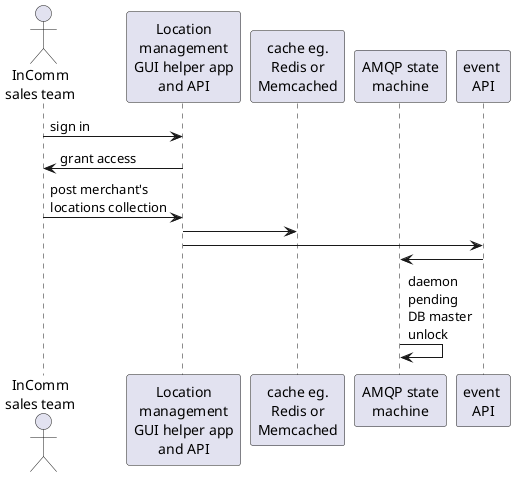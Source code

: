 @startuml

!$page = 0


!if ($page == 0)

actor "InComm\nsales team" as ist
participant "Location\nmanagement\nGUI helper app\nand API" as lmapi
participant "cache eg.\nRedis or\nMemcached" as cache
participant "AMQP state\nmachine" as amqp
participant "event \nAPI" as eapi

ist -> lmapi: sign in
lmapi -> ist: grant access
ist -> lmapi: post merchant's\nlocations collection
lmapi -> cache
lmapi -> eapi
eapi -> amqp
amqp -> amqp: daemon\npending\nDB master\nunlock

!else

participant "event \nAPI" as eapi
participant "AMQP state\nmachine" as amqp
participant "PostgreSQL\nreplication\nmaster" as pgm
participant "PostgreSQL\nreplication\ni-th slave" as pgs

amqp -> amqp: daemon\npending\nDB master\nunlock
amqp <-> pgm: is DB replicate queue empty?
amqp -> eapi: enqueue\nDB lock
eapi -> amqp
cache -> amqp: fetch cached\ncollection
amqp -> pgm: post collection SQL query
amqp -> eapi: enqueue DB\npropagation
eapi -> amqp
amqp -> cache: flush collection
amqp -> eapi: enqueue DB\nunlock
eapi -> amqp

!endif

@enduml

@startuml

!$page = 1


!if ($page == 0)

actor "InComm\nsales team" as ist
participant "Location\nmanagement\nGUI helper app\nand API" as lmapi
participant "cache eg.\nRedis or\nMemcached" as cache
participant "AMQP state\nmachine" as amqp
participant "event \nAPI" as eapi

ist -> lmapi: sign in
lmapi -> ist: grant access
ist -> lmapi: post merchant's\nlocations collection
lmapi -> cache
lmapi -> eapi
eapi -> amqp
amqp -> amqp: daemon\npending\nDB master\nunlock

!else

participant "event \nAPI" as eapi
participant "AMQP state\nmachine" as amqp
participant "PostgreSQL\nreplication\nmaster" as pgm
participant "PostgreSQL\nreplication\ni-th slave" as pgs

amqp -> amqp: daemon\npending\nDB master\nunlock
amqp <-> pgm: is DB replicate queue empty?
amqp -> eapi: enqueue\nDB lock
eapi -> amqp
cache -> amqp: fetch cached\ncollection
amqp -> pgm: post collection SQL query
amqp -> eapi: enqueue DB\npropagation
eapi -> amqp
amqp -> cache: flush collection
amqp -> eapi: enqueue DB\nunlock
eapi -> amqp

!endif

@enduml
